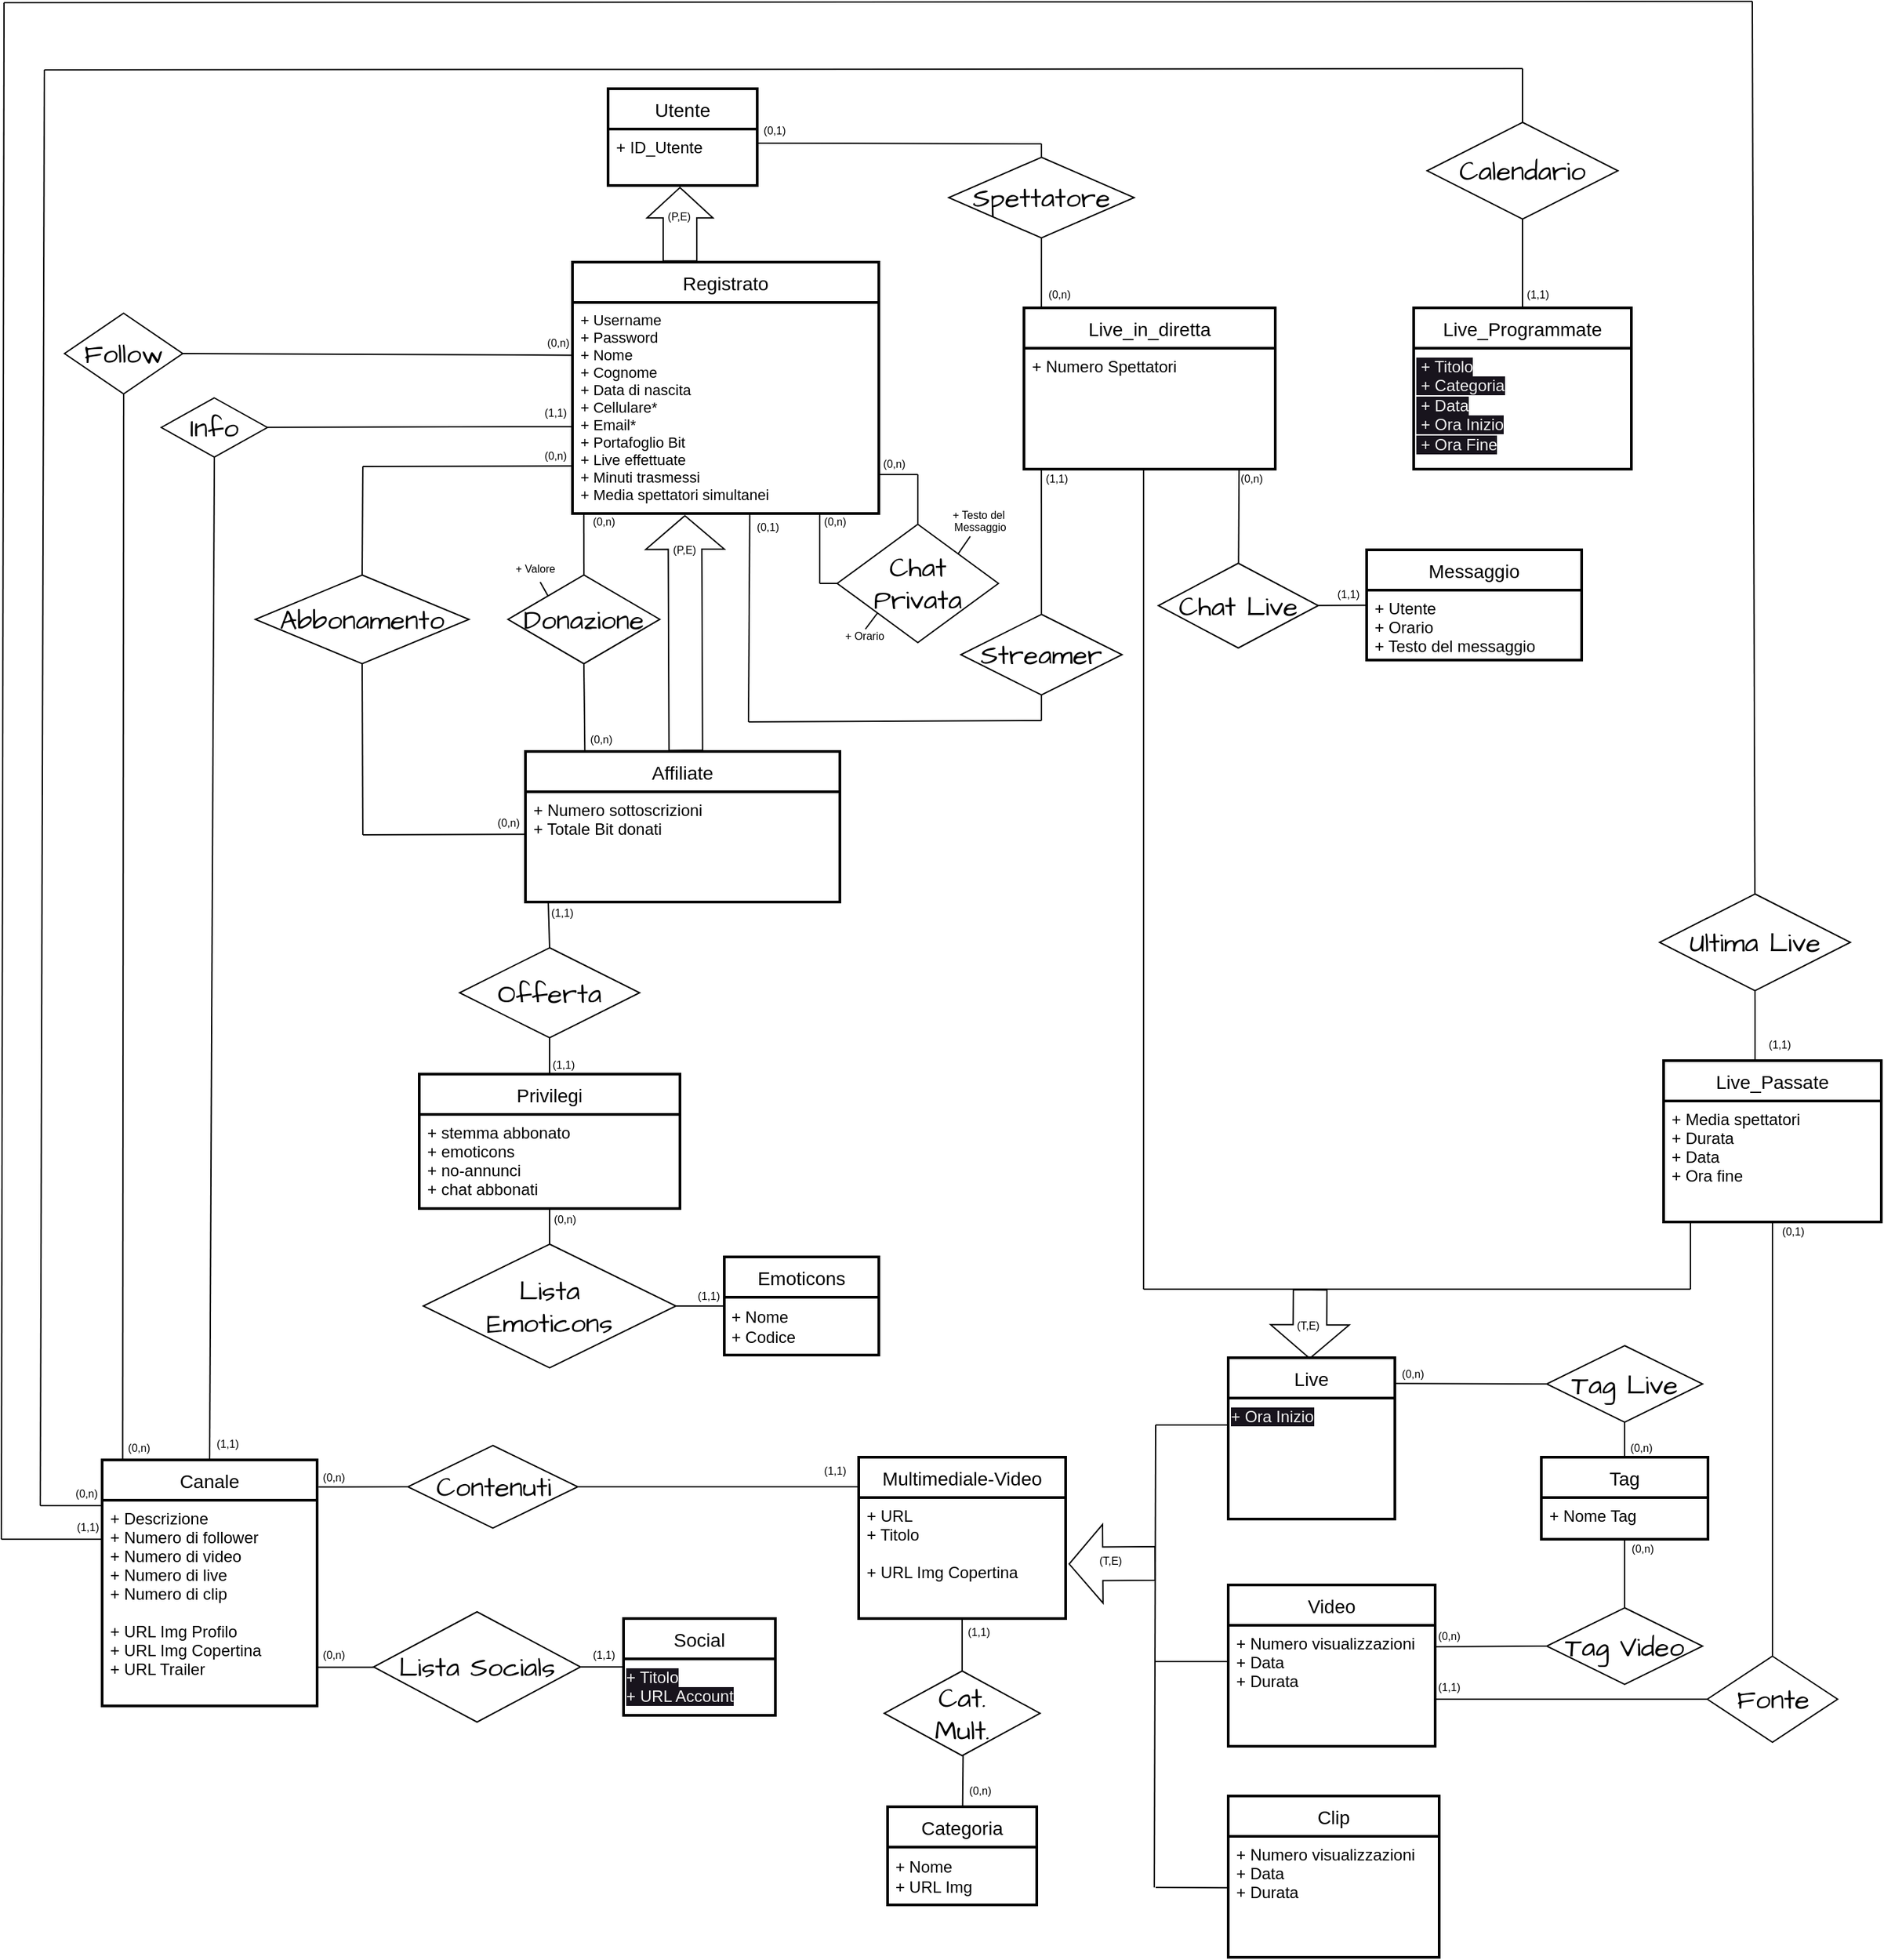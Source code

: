 <mxfile version="21.1.2" type="device">
  <diagram id="R2lEEEUBdFMjLlhIrx00" name="Page-1">
    <mxGraphModel dx="2009" dy="1287" grid="0" gridSize="10" guides="1" tooltips="1" connect="1" arrows="1" fold="1" page="0" pageScale="1" pageWidth="850" pageHeight="1100" math="0" shadow="0" extFonts="Permanent Marker^https://fonts.googleapis.com/css?family=Permanent+Marker">
      <root>
        <mxCell id="0" />
        <mxCell id="1" parent="0" />
        <mxCell id="LodSXwsMbEuITPwqMtSQ-3" value="Utente" style="swimlane;childLayout=stackLayout;horizontal=1;startSize=30;horizontalStack=0;rounded=0;fontSize=14;fontStyle=0;strokeWidth=2;resizeParent=0;resizeLast=1;shadow=0;dashed=0;align=center;labelBackgroundColor=none;" parent="1" vertex="1">
          <mxGeometry x="328.5" y="51" width="111" height="72" as="geometry" />
        </mxCell>
        <mxCell id="LodSXwsMbEuITPwqMtSQ-4" value="+ ID_Utente" style="align=left;strokeColor=none;fillColor=none;spacingLeft=4;fontSize=12;verticalAlign=top;resizable=0;rotatable=0;part=1;rounded=0;labelBackgroundColor=none;fontStyle=0" parent="LodSXwsMbEuITPwqMtSQ-3" vertex="1">
          <mxGeometry y="30" width="111" height="42" as="geometry" />
        </mxCell>
        <mxCell id="LodSXwsMbEuITPwqMtSQ-29" style="edgeStyle=none;curved=1;orthogonalLoop=1;jettySize=auto;html=1;fontSize=12;endArrow=none;endFill=0;startSize=8;endSize=8;" parent="1" edge="1">
          <mxGeometry relative="1" as="geometry">
            <mxPoint x="651" y="521" as="targetPoint" />
            <mxPoint x="433" y="522" as="sourcePoint" />
          </mxGeometry>
        </mxCell>
        <mxCell id="LodSXwsMbEuITPwqMtSQ-19" value="Spettatore" style="shape=rhombus;perimeter=rhombusPerimeter;whiteSpace=wrap;html=1;align=center;hachureGap=4;fontFamily=Architects Daughter;fontSource=https%3A%2F%2Ffonts.googleapis.com%2Fcss%3Ffamily%3DArchitects%2BDaughter;fontSize=20;labelBackgroundColor=none;rounded=0;" parent="1" vertex="1">
          <mxGeometry x="582" y="102" width="138" height="60" as="geometry" />
        </mxCell>
        <mxCell id="LodSXwsMbEuITPwqMtSQ-37" style="edgeStyle=none;curved=1;orthogonalLoop=1;jettySize=auto;html=1;fontSize=12;endArrow=none;endFill=0;startSize=8;endSize=8;" parent="1" edge="1">
          <mxGeometry relative="1" as="geometry">
            <mxPoint x="146" y="332" as="targetPoint" />
            <mxPoint x="302" y="331.604" as="sourcePoint" />
          </mxGeometry>
        </mxCell>
        <mxCell id="LodSXwsMbEuITPwqMtSQ-22" value="Registrato" style="swimlane;childLayout=stackLayout;horizontal=1;startSize=30;horizontalStack=0;rounded=0;fontSize=14;fontStyle=0;strokeWidth=2;resizeParent=0;resizeLast=1;shadow=0;dashed=0;align=center;labelBackgroundColor=none;" parent="1" vertex="1">
          <mxGeometry x="302" y="180" width="228" height="187" as="geometry" />
        </mxCell>
        <mxCell id="LodSXwsMbEuITPwqMtSQ-23" value="+ Username&#xa;+ Password&#xa;+ Nome&#xa;+ Cognome&#xa;+ Data di nascita&#xa;+ Cellulare*&#xa;+ Email*&#xa;+ Portafoglio Bit&#xa;+ Live effettuate&#xa;+ Minuti trasmessi&#xa;+ Media spettatori simultanei&#xa;" style="align=left;strokeColor=none;fillColor=none;spacingLeft=4;fontSize=11;verticalAlign=top;resizable=0;rotatable=0;part=1;rounded=0;labelBackgroundColor=none;" parent="LodSXwsMbEuITPwqMtSQ-22" vertex="1">
          <mxGeometry y="30" width="228" height="157" as="geometry" />
        </mxCell>
        <mxCell id="LodSXwsMbEuITPwqMtSQ-26" value="" style="endArrow=none;html=1;fontSize=12;startSize=8;endSize=8;curved=1;" parent="1" source="LodSXwsMbEuITPwqMtSQ-19" edge="1">
          <mxGeometry width="50" height="50" relative="1" as="geometry">
            <mxPoint x="651.67" y="205" as="sourcePoint" />
            <mxPoint x="651" y="93" as="targetPoint" />
            <Array as="points">
              <mxPoint x="651" y="93" />
              <mxPoint x="651" y="92" />
            </Array>
          </mxGeometry>
        </mxCell>
        <mxCell id="LodSXwsMbEuITPwqMtSQ-28" value="" style="shape=flexArrow;endArrow=classic;html=1;rounded=0;fontSize=12;startSize=8;endSize=7.204;curved=1;endWidth=23.093;width=25;labelBackgroundColor=none;fontColor=default;exitX=0.351;exitY=-0.002;exitDx=0;exitDy=0;exitPerimeter=0;" parent="1" source="LodSXwsMbEuITPwqMtSQ-22" edge="1">
          <mxGeometry width="50" height="50" relative="1" as="geometry">
            <mxPoint x="381.67" y="194" as="sourcePoint" />
            <mxPoint x="382" y="124" as="targetPoint" />
          </mxGeometry>
        </mxCell>
        <mxCell id="LodSXwsMbEuITPwqMtSQ-30" style="edgeStyle=none;curved=1;orthogonalLoop=1;jettySize=auto;html=1;fontSize=12;endArrow=none;endFill=0;startSize=8;endSize=8;exitX=1;exitY=0.25;exitDx=0;exitDy=0;" parent="1" source="LodSXwsMbEuITPwqMtSQ-4" edge="1">
          <mxGeometry relative="1" as="geometry">
            <mxPoint x="651" y="92" as="targetPoint" />
            <mxPoint x="508" y="72" as="sourcePoint" />
          </mxGeometry>
        </mxCell>
        <mxCell id="LodSXwsMbEuITPwqMtSQ-34" value="Abbonamento" style="shape=rhombus;perimeter=rhombusPerimeter;whiteSpace=wrap;html=1;align=center;hachureGap=4;fontFamily=Architects Daughter;fontSource=https%3A%2F%2Ffonts.googleapis.com%2Fcss%3Ffamily%3DArchitects%2BDaughter;fontSize=20;labelBackgroundColor=none;rounded=0;" parent="1" vertex="1">
          <mxGeometry x="66" y="412.74" width="159" height="66" as="geometry" />
        </mxCell>
        <mxCell id="LodSXwsMbEuITPwqMtSQ-35" value="" style="endArrow=none;html=1;fontSize=12;startSize=8;endSize=8;curved=1;exitX=0.5;exitY=0;exitDx=0;exitDy=0;" parent="1" source="LodSXwsMbEuITPwqMtSQ-34" edge="1">
          <mxGeometry width="50" height="50" relative="1" as="geometry">
            <mxPoint x="151" y="442" as="sourcePoint" />
            <mxPoint x="146" y="332" as="targetPoint" />
          </mxGeometry>
        </mxCell>
        <mxCell id="LodSXwsMbEuITPwqMtSQ-36" value="" style="endArrow=none;html=1;fontSize=12;startSize=8;endSize=8;curved=1;entryX=0.5;entryY=1;entryDx=0;entryDy=0;" parent="1" target="LodSXwsMbEuITPwqMtSQ-34" edge="1">
          <mxGeometry width="50" height="50" relative="1" as="geometry">
            <mxPoint x="146" y="606" as="sourcePoint" />
            <mxPoint x="190" y="473" as="targetPoint" />
          </mxGeometry>
        </mxCell>
        <mxCell id="LodSXwsMbEuITPwqMtSQ-38" style="edgeStyle=none;curved=1;orthogonalLoop=1;jettySize=auto;html=1;fontSize=12;endArrow=none;endFill=0;startSize=8;endSize=8;" parent="1" edge="1">
          <mxGeometry relative="1" as="geometry">
            <mxPoint x="146" y="606" as="targetPoint" />
            <mxPoint x="267" y="605.576" as="sourcePoint" />
          </mxGeometry>
        </mxCell>
        <mxCell id="LodSXwsMbEuITPwqMtSQ-45" value="Streamer" style="shape=rhombus;perimeter=rhombusPerimeter;whiteSpace=wrap;html=1;align=center;hachureGap=4;fontFamily=Architects Daughter;fontSource=https%3A%2F%2Ffonts.googleapis.com%2Fcss%3Ffamily%3DArchitects%2BDaughter;fontSize=20;labelBackgroundColor=none;rounded=0;" parent="1" vertex="1">
          <mxGeometry x="591" y="442" width="120" height="60" as="geometry" />
        </mxCell>
        <mxCell id="LodSXwsMbEuITPwqMtSQ-48" value="Live_in_diretta" style="swimlane;childLayout=stackLayout;horizontal=1;startSize=30;horizontalStack=0;rounded=0;fontSize=14;fontStyle=0;strokeWidth=2;resizeParent=0;resizeLast=1;shadow=0;dashed=0;align=center;labelBackgroundColor=none;" parent="1" vertex="1">
          <mxGeometry x="638" y="214" width="187" height="120" as="geometry" />
        </mxCell>
        <mxCell id="LodSXwsMbEuITPwqMtSQ-49" value="+ Numero Spettatori" style="align=left;strokeColor=none;fillColor=none;spacingLeft=4;fontSize=12;verticalAlign=top;resizable=0;rotatable=0;part=1;rounded=0;labelBackgroundColor=none;" parent="LodSXwsMbEuITPwqMtSQ-48" vertex="1">
          <mxGeometry y="30" width="187" height="90" as="geometry" />
        </mxCell>
        <mxCell id="120" style="edgeStyle=none;html=1;startArrow=none;endArrow=none;endFill=0;exitX=0.5;exitY=1;exitDx=0;exitDy=0;" parent="1" source="119" target="117" edge="1">
          <mxGeometry relative="1" as="geometry">
            <mxPoint x="900.762" y="1114.164" as="sourcePoint" />
          </mxGeometry>
        </mxCell>
        <mxCell id="LodSXwsMbEuITPwqMtSQ-50" value="Live" style="swimlane;childLayout=stackLayout;horizontal=1;startSize=30;horizontalStack=0;rounded=0;fontSize=14;fontStyle=0;strokeWidth=2;resizeParent=0;resizeLast=1;shadow=0;dashed=0;align=center;labelBackgroundColor=none;" parent="1" vertex="1">
          <mxGeometry x="790" y="995" width="124" height="120" as="geometry" />
        </mxCell>
        <mxCell id="138" value="&lt;span style=&quot;color: rgb(240, 240, 240); font-family: Helvetica; font-size: 12px; font-style: normal; font-variant-ligatures: normal; font-variant-caps: normal; font-weight: 400; letter-spacing: normal; orphans: 2; text-align: left; text-indent: 0px; text-transform: none; widows: 2; word-spacing: 0px; -webkit-text-stroke-width: 0px; background-color: rgb(24, 20, 29); text-decoration-thickness: initial; text-decoration-style: initial; text-decoration-color: initial; float: none; display: inline !important;&quot;&gt;+ Ora Inizio&lt;/span&gt;" style="text;whiteSpace=wrap;html=1;" parent="LodSXwsMbEuITPwqMtSQ-50" vertex="1">
          <mxGeometry y="30" width="124" height="90" as="geometry" />
        </mxCell>
        <mxCell id="LodSXwsMbEuITPwqMtSQ-52" value="" style="shape=flexArrow;endArrow=classic;html=1;rounded=0;fontSize=12;startSize=8;endSize=8;curved=1;endWidth=32.5;width=25;labelBackgroundColor=none;fontColor=default;" parent="1" edge="1">
          <mxGeometry width="50" height="50" relative="1" as="geometry">
            <mxPoint x="850.95" y="944" as="sourcePoint" />
            <mxPoint x="850.64" y="996" as="targetPoint" />
          </mxGeometry>
        </mxCell>
        <mxCell id="LodSXwsMbEuITPwqMtSQ-53" style="edgeStyle=none;curved=1;orthogonalLoop=1;jettySize=auto;html=1;fontSize=12;endArrow=none;endFill=0;startSize=8;endSize=8;" parent="1" edge="1">
          <mxGeometry relative="1" as="geometry">
            <mxPoint x="1134" y="944" as="targetPoint" />
            <mxPoint x="727" y="944" as="sourcePoint" />
          </mxGeometry>
        </mxCell>
        <mxCell id="LodSXwsMbEuITPwqMtSQ-54" value="Live_Programmate" style="swimlane;childLayout=stackLayout;horizontal=1;startSize=30;horizontalStack=0;rounded=0;fontSize=14;fontStyle=0;strokeWidth=2;resizeParent=0;resizeLast=1;shadow=0;dashed=0;align=center;labelBackgroundColor=none;" parent="1" vertex="1">
          <mxGeometry x="928" y="214" width="162" height="120" as="geometry" />
        </mxCell>
        <mxCell id="137" value="&lt;span style=&quot;color: rgb(240, 240, 240); font-family: Helvetica; font-size: 12px; font-style: normal; font-variant-ligatures: normal; font-variant-caps: normal; font-weight: 400; letter-spacing: normal; orphans: 2; text-align: left; text-indent: 0px; text-transform: none; widows: 2; word-spacing: 0px; -webkit-text-stroke-width: 0px; background-color: rgb(24, 20, 29); text-decoration-thickness: initial; text-decoration-style: initial; text-decoration-color: initial; float: none; display: inline !important;&quot;&gt;&amp;nbsp;+ Titolo&lt;/span&gt;&lt;br style=&quot;border-color: rgb(0, 0, 0); padding: 0px; margin: 0px; color: rgb(240, 240, 240); font-family: Helvetica; font-size: 12px; font-style: normal; font-variant-ligatures: normal; font-variant-caps: normal; font-weight: 400; letter-spacing: normal; orphans: 2; text-align: left; text-indent: 0px; text-transform: none; widows: 2; word-spacing: 0px; -webkit-text-stroke-width: 0px; background-color: rgb(24, 20, 29); text-decoration-thickness: initial; text-decoration-style: initial; text-decoration-color: initial;&quot;&gt;&lt;span style=&quot;color: rgb(240, 240, 240); font-family: Helvetica; font-size: 12px; font-style: normal; font-variant-ligatures: normal; font-variant-caps: normal; font-weight: 400; letter-spacing: normal; orphans: 2; text-align: left; text-indent: 0px; text-transform: none; widows: 2; word-spacing: 0px; -webkit-text-stroke-width: 0px; background-color: rgb(24, 20, 29); text-decoration-thickness: initial; text-decoration-style: initial; text-decoration-color: initial; float: none; display: inline !important;&quot;&gt;&amp;nbsp;+ Categoria&lt;br&gt;&amp;nbsp;+ Data&lt;br&gt;&amp;nbsp;+ Ora Inizio&lt;br&gt;&amp;nbsp;+ Ora Fine&lt;br&gt;&lt;/span&gt;" style="text;whiteSpace=wrap;html=1;" parent="LodSXwsMbEuITPwqMtSQ-54" vertex="1">
          <mxGeometry y="30" width="162" height="90" as="geometry" />
        </mxCell>
        <mxCell id="LodSXwsMbEuITPwqMtSQ-56" value="" style="endArrow=none;html=1;fontSize=12;startSize=8;endSize=8;curved=1;" parent="1" edge="1">
          <mxGeometry width="50" height="50" relative="1" as="geometry">
            <mxPoint x="727" y="944" as="sourcePoint" />
            <mxPoint x="727" y="334" as="targetPoint" />
            <Array as="points" />
          </mxGeometry>
        </mxCell>
        <mxCell id="LodSXwsMbEuITPwqMtSQ-62" value="" style="endArrow=none;html=1;fontSize=12;startSize=8;endSize=8;curved=1;exitX=0.5;exitY=0;exitDx=0;exitDy=0;entryX=0.069;entryY=1.007;entryDx=0;entryDy=0;entryPerimeter=0;" parent="1" source="LodSXwsMbEuITPwqMtSQ-45" target="LodSXwsMbEuITPwqMtSQ-49" edge="1">
          <mxGeometry width="50" height="50" relative="1" as="geometry">
            <mxPoint x="661" y="555.74" as="sourcePoint" />
            <mxPoint x="650" y="335" as="targetPoint" />
          </mxGeometry>
        </mxCell>
        <mxCell id="LodSXwsMbEuITPwqMtSQ-63" value="Follow" style="shape=rhombus;perimeter=rhombusPerimeter;whiteSpace=wrap;html=1;align=center;hachureGap=4;fontFamily=Architects Daughter;fontSource=https%3A%2F%2Ffonts.googleapis.com%2Fcss%3Ffamily%3DArchitects%2BDaughter;fontSize=20;labelBackgroundColor=none;rounded=0;" parent="1" vertex="1">
          <mxGeometry x="-76" y="218" width="88" height="60" as="geometry" />
        </mxCell>
        <mxCell id="LodSXwsMbEuITPwqMtSQ-65" value="" style="endArrow=none;html=1;fontSize=12;startSize=8;endSize=8;curved=1;entryX=0.5;entryY=1;entryDx=0;entryDy=0;exitX=0.155;exitY=0.997;exitDx=0;exitDy=0;exitPerimeter=0;" parent="1" source="17" target="LodSXwsMbEuITPwqMtSQ-63" edge="1">
          <mxGeometry width="50" height="50" relative="1" as="geometry">
            <mxPoint x="-33" y="670" as="sourcePoint" />
            <mxPoint x="-166" y="320" as="targetPoint" />
          </mxGeometry>
        </mxCell>
        <mxCell id="LodSXwsMbEuITPwqMtSQ-66" value="" style="endArrow=none;html=1;fontSize=12;startSize=8;endSize=8;curved=1;entryX=1;entryY=0.5;entryDx=0;entryDy=0;exitX=0;exitY=0.25;exitDx=0;exitDy=0;" parent="1" source="LodSXwsMbEuITPwqMtSQ-23" target="LodSXwsMbEuITPwqMtSQ-63" edge="1">
          <mxGeometry width="50" height="50" relative="1" as="geometry">
            <mxPoint x="301" y="241" as="sourcePoint" />
            <mxPoint x="-165" y="241" as="targetPoint" />
          </mxGeometry>
        </mxCell>
        <mxCell id="LodSXwsMbEuITPwqMtSQ-69" value="Multimediale-Video" style="swimlane;childLayout=stackLayout;horizontal=1;startSize=30;horizontalStack=0;rounded=0;fontSize=14;fontStyle=0;strokeWidth=2;resizeParent=0;resizeLast=1;shadow=0;dashed=0;align=center;labelBackgroundColor=none;" parent="1" vertex="1">
          <mxGeometry x="515" y="1069" width="154" height="120" as="geometry" />
        </mxCell>
        <mxCell id="LodSXwsMbEuITPwqMtSQ-70" value="+ URL&#xa;+ Titolo&#xa;&#xa;+ URL Img Copertina" style="align=left;strokeColor=none;fillColor=none;spacingLeft=4;fontSize=12;verticalAlign=top;resizable=0;rotatable=0;part=1;rounded=0;labelBackgroundColor=none;" parent="LodSXwsMbEuITPwqMtSQ-69" vertex="1">
          <mxGeometry y="30" width="154" height="90" as="geometry" />
        </mxCell>
        <mxCell id="LodSXwsMbEuITPwqMtSQ-71" value="Video" style="swimlane;childLayout=stackLayout;horizontal=1;startSize=30;horizontalStack=0;rounded=0;fontSize=14;fontStyle=0;strokeWidth=2;resizeParent=0;resizeLast=1;shadow=0;dashed=0;align=center;labelBackgroundColor=none;" parent="1" vertex="1">
          <mxGeometry x="790" y="1164" width="154" height="120" as="geometry" />
        </mxCell>
        <mxCell id="LodSXwsMbEuITPwqMtSQ-72" value="+ Numero visualizzazioni&#xa;+ Data&#xa;+ Durata " style="align=left;strokeColor=none;fillColor=none;spacingLeft=4;fontSize=12;verticalAlign=top;resizable=0;rotatable=0;part=1;rounded=0;labelBackgroundColor=none;" parent="LodSXwsMbEuITPwqMtSQ-71" vertex="1">
          <mxGeometry y="30" width="154" height="90" as="geometry" />
        </mxCell>
        <mxCell id="LodSXwsMbEuITPwqMtSQ-73" value="Clip" style="swimlane;childLayout=stackLayout;horizontal=1;startSize=30;horizontalStack=0;rounded=0;fontSize=14;fontStyle=0;strokeWidth=2;resizeParent=0;resizeLast=1;shadow=0;dashed=0;align=center;labelBackgroundColor=none;" parent="1" vertex="1">
          <mxGeometry x="790" y="1321" width="157" height="120" as="geometry" />
        </mxCell>
        <mxCell id="LodSXwsMbEuITPwqMtSQ-74" value="+ Numero visualizzazioni&#xa;+ Data&#xa;+ Durata" style="align=left;strokeColor=none;fillColor=none;spacingLeft=4;fontSize=12;verticalAlign=top;resizable=0;rotatable=0;part=1;rounded=0;labelBackgroundColor=none;" parent="LodSXwsMbEuITPwqMtSQ-73" vertex="1">
          <mxGeometry y="30" width="157" height="90" as="geometry" />
        </mxCell>
        <mxCell id="LodSXwsMbEuITPwqMtSQ-78" value="" style="endArrow=none;html=1;fontSize=12;startSize=8;endSize=8;curved=1;" parent="1" edge="1">
          <mxGeometry width="50" height="50" relative="1" as="geometry">
            <mxPoint x="735" y="1389" as="sourcePoint" />
            <mxPoint x="736" y="1045" as="targetPoint" />
            <Array as="points" />
          </mxGeometry>
        </mxCell>
        <mxCell id="LodSXwsMbEuITPwqMtSQ-82" style="edgeStyle=none;curved=1;orthogonalLoop=1;jettySize=auto;html=1;entryX=0;entryY=0.5;entryDx=0;entryDy=0;fontSize=12;endArrow=none;endFill=0;startSize=8;endSize=8;" parent="1" source="LodSXwsMbEuITPwqMtSQ-81" edge="1">
          <mxGeometry relative="1" as="geometry">
            <mxPoint x="515" y="1091" as="targetPoint" />
          </mxGeometry>
        </mxCell>
        <mxCell id="LodSXwsMbEuITPwqMtSQ-81" value="Contenuti" style="shape=rhombus;perimeter=rhombusPerimeter;whiteSpace=wrap;html=1;align=center;hachureGap=4;fontFamily=Architects Daughter;fontSource=https%3A%2F%2Ffonts.googleapis.com%2Fcss%3Ffamily%3DArchitects%2BDaughter;fontSize=20;labelBackgroundColor=none;rounded=0;" parent="1" vertex="1">
          <mxGeometry x="179.5" y="1060.25" width="126.5" height="61.5" as="geometry" />
        </mxCell>
        <mxCell id="LodSXwsMbEuITPwqMtSQ-83" style="edgeStyle=none;curved=1;orthogonalLoop=1;jettySize=auto;html=1;fontSize=12;endArrow=none;endFill=0;startSize=8;endSize=8;exitX=0.5;exitY=0;exitDx=0;exitDy=0;entryX=0.5;entryY=1;entryDx=0;entryDy=0;" parent="1" source="LodSXwsMbEuITPwqMtSQ-90" target="LodSXwsMbEuITPwqMtSQ-89" edge="1">
          <mxGeometry relative="1" as="geometry">
            <mxPoint x="35" y="305" as="targetPoint" />
            <mxPoint x="32" y="660" as="sourcePoint" />
          </mxGeometry>
        </mxCell>
        <mxCell id="LodSXwsMbEuITPwqMtSQ-86" style="edgeStyle=none;curved=1;orthogonalLoop=1;jettySize=auto;html=1;fontSize=12;endArrow=none;endFill=0;startSize=8;endSize=8;entryX=1;entryY=0.5;entryDx=0;entryDy=0;" parent="1" source="LodSXwsMbEuITPwqMtSQ-85" edge="1">
          <mxGeometry relative="1" as="geometry">
            <mxPoint x="944" y="1249" as="targetPoint" />
          </mxGeometry>
        </mxCell>
        <mxCell id="LodSXwsMbEuITPwqMtSQ-85" value="Fonte" style="shape=rhombus;perimeter=rhombusPerimeter;whiteSpace=wrap;html=1;align=center;hachureGap=4;fontFamily=Architects Daughter;fontSource=https%3A%2F%2Ffonts.googleapis.com%2Fcss%3Ffamily%3DArchitects%2BDaughter;fontSize=20;labelBackgroundColor=none;rounded=0;" parent="1" vertex="1">
          <mxGeometry x="1146.5" y="1217" width="97" height="64" as="geometry" />
        </mxCell>
        <mxCell id="LodSXwsMbEuITPwqMtSQ-87" value="" style="endArrow=none;html=1;fontSize=12;startSize=8;endSize=8;curved=1;entryX=0.5;entryY=1;entryDx=0;entryDy=0;" parent="1" source="LodSXwsMbEuITPwqMtSQ-85" target="LodSXwsMbEuITPwqMtSQ-101" edge="1">
          <mxGeometry width="50" height="50" relative="1" as="geometry">
            <mxPoint x="1137" y="579" as="sourcePoint" />
            <mxPoint x="1189.0" y="334" as="targetPoint" />
            <Array as="points" />
          </mxGeometry>
        </mxCell>
        <mxCell id="LodSXwsMbEuITPwqMtSQ-93" style="edgeStyle=none;curved=1;orthogonalLoop=1;jettySize=auto;html=1;entryX=0;entryY=0.5;entryDx=0;entryDy=0;fontSize=12;endArrow=none;endFill=0;startSize=8;endSize=8;exitX=1.007;exitY=0.184;exitDx=0;exitDy=0;exitPerimeter=0;" parent="1" target="LodSXwsMbEuITPwqMtSQ-81" edge="1">
          <mxGeometry relative="1" as="geometry">
            <mxPoint x="113.12" y="1091.152" as="sourcePoint" />
          </mxGeometry>
        </mxCell>
        <mxCell id="LodSXwsMbEuITPwqMtSQ-90" value="Canale" style="swimlane;childLayout=stackLayout;horizontal=1;startSize=30;horizontalStack=0;rounded=0;fontSize=14;fontStyle=0;strokeWidth=2;resizeParent=0;resizeLast=1;shadow=0;dashed=0;align=center;labelBackgroundColor=none;" parent="1" vertex="1">
          <mxGeometry x="-48" y="1071" width="160" height="183" as="geometry" />
        </mxCell>
        <mxCell id="LodSXwsMbEuITPwqMtSQ-91" value="+ Descrizione&#xa;+ Numero di follower&#xa;+ Numero di video&#xa;+ Numero di live&#xa;+ Numero di clip&#xa;&#xa;+ URL Img Profilo&#xa;+ URL Img Copertina&#xa;+ URL Trailer" style="align=left;strokeColor=none;fillColor=none;spacingLeft=4;fontSize=12;verticalAlign=top;resizable=0;rotatable=0;part=1;rounded=0;labelBackgroundColor=none;" parent="LodSXwsMbEuITPwqMtSQ-90" vertex="1">
          <mxGeometry y="30" width="160" height="153" as="geometry" />
        </mxCell>
        <mxCell id="LodSXwsMbEuITPwqMtSQ-98" style="edgeStyle=none;curved=1;orthogonalLoop=1;jettySize=auto;html=1;fontSize=12;endArrow=none;endFill=0;startSize=8;endSize=8;" parent="1" edge="1">
          <mxGeometry relative="1" as="geometry">
            <mxPoint x="-123" y="1130" as="targetPoint" />
            <mxPoint x="-48" y="1130" as="sourcePoint" />
          </mxGeometry>
        </mxCell>
        <mxCell id="LodSXwsMbEuITPwqMtSQ-100" value="Live_Passate" style="swimlane;childLayout=stackLayout;horizontal=1;startSize=30;horizontalStack=0;rounded=0;fontSize=14;fontStyle=0;strokeWidth=2;resizeParent=0;resizeLast=1;shadow=0;dashed=0;align=center;labelBackgroundColor=none;" parent="1" vertex="1">
          <mxGeometry x="1114" y="774" width="162" height="120" as="geometry" />
        </mxCell>
        <mxCell id="LodSXwsMbEuITPwqMtSQ-101" value="+ Media spettatori&#xa;+ Durata&#xa;+ Data&#xa;+ Ora fine" style="align=left;strokeColor=none;fillColor=none;spacingLeft=4;fontSize=12;verticalAlign=top;resizable=0;rotatable=0;part=1;rounded=0;labelBackgroundColor=none;" parent="LodSXwsMbEuITPwqMtSQ-100" vertex="1">
          <mxGeometry y="30" width="162" height="90" as="geometry" />
        </mxCell>
        <mxCell id="LodSXwsMbEuITPwqMtSQ-102" value="" style="endArrow=none;html=1;fontSize=12;startSize=8;endSize=8;curved=1;" parent="1" edge="1">
          <mxGeometry width="50" height="50" relative="1" as="geometry">
            <mxPoint x="1134" y="944" as="sourcePoint" />
            <mxPoint x="1134" y="895" as="targetPoint" />
            <Array as="points" />
          </mxGeometry>
        </mxCell>
        <mxCell id="LodSXwsMbEuITPwqMtSQ-106" style="edgeStyle=none;curved=1;orthogonalLoop=1;jettySize=auto;html=1;fontSize=12;endArrow=none;endFill=0;startSize=8;endSize=8;" parent="1" source="LodSXwsMbEuITPwqMtSQ-103" edge="1">
          <mxGeometry relative="1" as="geometry">
            <mxPoint x="1009" y="36" as="targetPoint" />
          </mxGeometry>
        </mxCell>
        <mxCell id="LodSXwsMbEuITPwqMtSQ-107" style="edgeStyle=none;curved=1;orthogonalLoop=1;jettySize=auto;html=1;fontSize=12;endArrow=none;endFill=0;startSize=8;endSize=8;" parent="1" source="LodSXwsMbEuITPwqMtSQ-103" target="LodSXwsMbEuITPwqMtSQ-54" edge="1">
          <mxGeometry relative="1" as="geometry" />
        </mxCell>
        <mxCell id="LodSXwsMbEuITPwqMtSQ-103" value="Calendario" style="shape=rhombus;perimeter=rhombusPerimeter;whiteSpace=wrap;html=1;align=center;hachureGap=4;fontFamily=Architects Daughter;fontSource=https%3A%2F%2Ffonts.googleapis.com%2Fcss%3Ffamily%3DArchitects%2BDaughter;fontSize=20;labelBackgroundColor=none;rounded=0;" parent="1" vertex="1">
          <mxGeometry x="938" y="76" width="142" height="72" as="geometry" />
        </mxCell>
        <mxCell id="LodSXwsMbEuITPwqMtSQ-104" style="edgeStyle=none;curved=1;orthogonalLoop=1;jettySize=auto;html=1;fontSize=12;endArrow=none;endFill=0;startSize=8;endSize=8;" parent="1" edge="1">
          <mxGeometry relative="1" as="geometry">
            <mxPoint x="-94" y="1105" as="sourcePoint" />
            <mxPoint x="-91" y="37" as="targetPoint" />
          </mxGeometry>
        </mxCell>
        <mxCell id="LodSXwsMbEuITPwqMtSQ-105" style="edgeStyle=none;curved=1;orthogonalLoop=1;jettySize=auto;html=1;fontSize=12;endArrow=none;endFill=0;startSize=8;endSize=8;" parent="1" edge="1">
          <mxGeometry relative="1" as="geometry">
            <mxPoint x="1009" y="36" as="sourcePoint" />
            <mxPoint x="-91" y="37" as="targetPoint" />
          </mxGeometry>
        </mxCell>
        <mxCell id="LodSXwsMbEuITPwqMtSQ-108" style="edgeStyle=none;curved=1;orthogonalLoop=1;jettySize=auto;html=1;fontSize=12;endArrow=none;endFill=0;startSize=8;endSize=8;" parent="1" edge="1">
          <mxGeometry relative="1" as="geometry">
            <mxPoint x="790" y="1045" as="targetPoint" />
            <mxPoint x="736" y="1045" as="sourcePoint" />
          </mxGeometry>
        </mxCell>
        <mxCell id="LodSXwsMbEuITPwqMtSQ-109" value="" style="shape=flexArrow;endArrow=classic;html=1;rounded=0;fontSize=12;startSize=8;endSize=8;curved=1;endWidth=32.5;width=25;labelBackgroundColor=none;fontColor=default;entryX=1.014;entryY=0.549;entryDx=0;entryDy=0;entryPerimeter=0;" parent="1" target="LodSXwsMbEuITPwqMtSQ-70" edge="1">
          <mxGeometry width="50" height="50" relative="1" as="geometry">
            <mxPoint x="736" y="1148" as="sourcePoint" />
            <mxPoint x="680" y="1149" as="targetPoint" />
          </mxGeometry>
        </mxCell>
        <mxCell id="LodSXwsMbEuITPwqMtSQ-111" style="edgeStyle=none;curved=1;orthogonalLoop=1;jettySize=auto;html=1;fontSize=12;endArrow=none;endFill=0;startSize=8;endSize=8;" parent="1" edge="1">
          <mxGeometry relative="1" as="geometry">
            <mxPoint x="790" y="1221" as="targetPoint" />
            <mxPoint x="736" y="1221" as="sourcePoint" />
          </mxGeometry>
        </mxCell>
        <mxCell id="LodSXwsMbEuITPwqMtSQ-112" style="edgeStyle=none;curved=1;orthogonalLoop=1;jettySize=auto;html=1;fontSize=12;endArrow=none;endFill=0;startSize=8;endSize=8;entryX=0.001;entryY=0.425;entryDx=0;entryDy=0;entryPerimeter=0;" parent="1" target="LodSXwsMbEuITPwqMtSQ-74" edge="1">
          <mxGeometry relative="1" as="geometry">
            <mxPoint x="790" y="1390" as="targetPoint" />
            <mxPoint x="736" y="1389" as="sourcePoint" />
          </mxGeometry>
        </mxCell>
        <mxCell id="LodSXwsMbEuITPwqMtSQ-114" value="Privilegi" style="swimlane;childLayout=stackLayout;horizontal=1;startSize=30;horizontalStack=0;rounded=0;fontSize=14;fontStyle=0;strokeWidth=2;resizeParent=0;resizeLast=1;shadow=0;dashed=0;align=center;labelBackgroundColor=none;" parent="1" vertex="1">
          <mxGeometry x="188" y="784" width="194" height="100" as="geometry" />
        </mxCell>
        <mxCell id="LodSXwsMbEuITPwqMtSQ-118" style="edgeStyle=none;curved=1;orthogonalLoop=1;jettySize=auto;html=1;fontSize=12;endArrow=none;endFill=0;startSize=8;endSize=8;" parent="LodSXwsMbEuITPwqMtSQ-114" edge="1">
          <mxGeometry relative="1" as="geometry">
            <mxPoint x="97" y="548" as="sourcePoint" />
            <mxPoint x="97" y="548" as="targetPoint" />
          </mxGeometry>
        </mxCell>
        <mxCell id="LodSXwsMbEuITPwqMtSQ-115" value="+ stemma abbonato&#xa;+ emoticons&#xa;+ no-annunci&#xa;+ chat abbonati" style="align=left;strokeColor=none;fillColor=none;spacingLeft=4;fontSize=12;verticalAlign=top;resizable=0;rotatable=0;part=1;rounded=0;labelBackgroundColor=none;" parent="LodSXwsMbEuITPwqMtSQ-114" vertex="1">
          <mxGeometry y="30" width="194" height="70" as="geometry" />
        </mxCell>
        <mxCell id="LodSXwsMbEuITPwqMtSQ-116" style="edgeStyle=none;curved=1;orthogonalLoop=1;jettySize=auto;html=1;fontSize=12;endArrow=none;endFill=0;startSize=8;endSize=8;entryX=0.5;entryY=0;entryDx=0;entryDy=0;" parent="1" target="LodSXwsMbEuITPwqMtSQ-117" edge="1">
          <mxGeometry relative="1" as="geometry">
            <mxPoint x="352.0" y="788.909" as="targetPoint" />
            <mxPoint x="284" y="656" as="sourcePoint" />
          </mxGeometry>
        </mxCell>
        <mxCell id="LodSXwsMbEuITPwqMtSQ-117" value="Offerta" style="shape=rhombus;perimeter=rhombusPerimeter;whiteSpace=wrap;html=1;align=center;hachureGap=4;fontFamily=Architects Daughter;fontSource=https%3A%2F%2Ffonts.googleapis.com%2Fcss%3Ffamily%3DArchitects%2BDaughter;fontSize=20;labelBackgroundColor=none;rounded=0;" parent="1" vertex="1">
          <mxGeometry x="218" y="690" width="134" height="67" as="geometry" />
        </mxCell>
        <mxCell id="LodSXwsMbEuITPwqMtSQ-130" style="edgeStyle=none;curved=1;orthogonalLoop=1;jettySize=auto;html=1;fontSize=12;endArrow=none;endFill=0;startSize=8;endSize=8;" parent="1" source="LodSXwsMbEuITPwqMtSQ-120" target="31" edge="1">
          <mxGeometry relative="1" as="geometry">
            <mxPoint x="797.5" y="76.0" as="targetPoint" />
          </mxGeometry>
        </mxCell>
        <mxCell id="LodSXwsMbEuITPwqMtSQ-145" style="edgeStyle=none;curved=1;orthogonalLoop=1;jettySize=auto;html=1;fontSize=12;endArrow=none;endFill=0;startSize=8;endSize=8;entryX=0.856;entryY=1.002;entryDx=0;entryDy=0;entryPerimeter=0;" parent="1" source="LodSXwsMbEuITPwqMtSQ-120" target="LodSXwsMbEuITPwqMtSQ-49" edge="1">
          <mxGeometry relative="1" as="geometry">
            <mxPoint x="798" y="332" as="targetPoint" />
          </mxGeometry>
        </mxCell>
        <mxCell id="LodSXwsMbEuITPwqMtSQ-120" value="Chat Live" style="shape=rhombus;perimeter=rhombusPerimeter;whiteSpace=wrap;html=1;align=center;hachureGap=4;fontFamily=Architects Daughter;fontSource=https%3A%2F%2Ffonts.googleapis.com%2Fcss%3Ffamily%3DArchitects%2BDaughter;fontSize=20;labelBackgroundColor=none;rounded=0;" parent="1" vertex="1">
          <mxGeometry x="738" y="404" width="119" height="63" as="geometry" />
        </mxCell>
        <mxCell id="LodSXwsMbEuITPwqMtSQ-123" value="Chat&lt;br&gt;Privata" style="shape=rhombus;perimeter=rhombusPerimeter;whiteSpace=wrap;html=1;align=center;hachureGap=4;fontFamily=Architects Daughter;fontSource=https%3A%2F%2Ffonts.googleapis.com%2Fcss%3Ffamily%3DArchitects%2BDaughter;fontSize=20;labelBackgroundColor=none;rounded=0;" parent="1" vertex="1">
          <mxGeometry x="499" y="375" width="120" height="88" as="geometry" />
        </mxCell>
        <mxCell id="LodSXwsMbEuITPwqMtSQ-127" value="" style="endArrow=none;html=1;fontSize=12;startSize=8;endSize=8;curved=1;entryX=0;entryY=0.5;entryDx=0;entryDy=0;" parent="1" target="LodSXwsMbEuITPwqMtSQ-123" edge="1">
          <mxGeometry width="50" height="50" relative="1" as="geometry">
            <mxPoint x="486" y="419" as="sourcePoint" />
            <mxPoint x="550" y="404.77" as="targetPoint" />
          </mxGeometry>
        </mxCell>
        <mxCell id="LodSXwsMbEuITPwqMtSQ-136" value="" style="endArrow=none;html=1;fontSize=12;startSize=8;endSize=8;curved=1;exitX=0.5;exitY=1;exitDx=0;exitDy=0;" parent="1" source="LodSXwsMbEuITPwqMtSQ-19" edge="1">
          <mxGeometry width="50" height="50" relative="1" as="geometry">
            <mxPoint x="651.24" y="131.48" as="sourcePoint" />
            <mxPoint x="650.95" y="214" as="targetPoint" />
            <Array as="points">
              <mxPoint x="650.95" y="214" />
            </Array>
          </mxGeometry>
        </mxCell>
        <mxCell id="3" value="Social" style="swimlane;childLayout=stackLayout;horizontal=1;startSize=30;horizontalStack=0;rounded=0;fontSize=14;fontStyle=0;strokeWidth=2;resizeParent=0;resizeLast=1;shadow=0;dashed=0;align=center;labelBackgroundColor=none;" parent="1" vertex="1">
          <mxGeometry x="340" y="1189" width="113" height="72" as="geometry" />
        </mxCell>
        <mxCell id="153" value="&lt;span style=&quot;color: rgb(240, 240, 240); font-family: Helvetica; font-size: 12px; font-style: normal; font-variant-ligatures: normal; font-variant-caps: normal; font-weight: 400; letter-spacing: normal; orphans: 2; text-align: left; text-indent: 0px; text-transform: none; widows: 2; word-spacing: 0px; -webkit-text-stroke-width: 0px; background-color: rgb(24, 20, 29); text-decoration-thickness: initial; text-decoration-style: initial; text-decoration-color: initial; float: none; display: inline !important;&quot;&gt;+ Titolo&lt;br&gt;+ URL Account&lt;/span&gt;" style="text;whiteSpace=wrap;html=1;" parent="3" vertex="1">
          <mxGeometry y="30" width="113" height="42" as="geometry" />
        </mxCell>
        <mxCell id="7" style="edgeStyle=none;html=1;endArrow=none;endFill=0;" parent="1" source="6" edge="1">
          <mxGeometry relative="1" as="geometry">
            <mxPoint x="112" y="1225.299" as="targetPoint" />
          </mxGeometry>
        </mxCell>
        <mxCell id="8" style="edgeStyle=none;html=1;endArrow=none;endFill=0;" parent="1" source="6" target="3" edge="1">
          <mxGeometry relative="1" as="geometry" />
        </mxCell>
        <mxCell id="6" value="Lista Socials" style="shape=rhombus;perimeter=rhombusPerimeter;whiteSpace=wrap;html=1;align=center;hachureGap=4;fontFamily=Architects Daughter;fontSource=https%3A%2F%2Ffonts.googleapis.com%2Fcss%3Ffamily%3DArchitects%2BDaughter;fontSize=20;labelBackgroundColor=none;rounded=0;" parent="1" vertex="1">
          <mxGeometry x="154" y="1184" width="154" height="82" as="geometry" />
        </mxCell>
        <mxCell id="11" value="Affiliate" style="swimlane;childLayout=stackLayout;horizontal=1;startSize=30;horizontalStack=0;rounded=0;fontSize=14;fontStyle=0;strokeWidth=2;resizeParent=0;resizeLast=1;shadow=0;dashed=0;align=center;labelBackgroundColor=none;" parent="1" vertex="1">
          <mxGeometry x="267" y="544" width="234" height="112" as="geometry" />
        </mxCell>
        <mxCell id="12" value="+ Numero sottoscrizioni&#xa;+ Totale Bit donati" style="align=left;strokeColor=none;fillColor=none;spacingLeft=4;fontSize=12;verticalAlign=top;resizable=0;rotatable=0;part=1;rounded=0;labelBackgroundColor=none;" parent="11" vertex="1">
          <mxGeometry y="30" width="234" height="82" as="geometry" />
        </mxCell>
        <mxCell id="13" value="" style="shape=flexArrow;endArrow=classic;html=1;rounded=0;fontSize=12;startSize=8;endSize=8;curved=1;endWidth=32.5;width=25;labelBackgroundColor=none;fontColor=default;entryX=0.367;entryY=1.007;entryDx=0;entryDy=0;entryPerimeter=0;exitX=0.51;exitY=-0.003;exitDx=0;exitDy=0;exitPerimeter=0;" parent="1" source="11" target="LodSXwsMbEuITPwqMtSQ-23" edge="1">
          <mxGeometry width="50" height="50" relative="1" as="geometry">
            <mxPoint x="383.57" y="544" as="sourcePoint" />
            <mxPoint x="383.57" y="489" as="targetPoint" />
          </mxGeometry>
        </mxCell>
        <mxCell id="16" value="&lt;font style=&quot;font-size: 8px;&quot;&gt;(0,n)&lt;/font&gt;" style="text;html=1;align=center;verticalAlign=middle;resizable=0;points=[];autosize=1;strokeColor=none;fillColor=none;" parent="1" vertex="1">
          <mxGeometry x="274" y="226" width="34" height="26" as="geometry" />
        </mxCell>
        <mxCell id="17" value="&lt;font style=&quot;font-size: 8px;&quot;&gt;(0,n)&lt;/font&gt;" style="text;html=1;align=center;verticalAlign=middle;resizable=0;points=[];autosize=1;strokeColor=none;fillColor=none;" parent="1" vertex="1">
          <mxGeometry x="-38" y="1048" width="34" height="26" as="geometry" />
        </mxCell>
        <mxCell id="18" value="&lt;font style=&quot;font-size: 8px;&quot;&gt;(1,1)&lt;/font&gt;" style="text;html=1;align=center;verticalAlign=middle;resizable=0;points=[];autosize=1;strokeColor=none;fillColor=none;" parent="1" vertex="1">
          <mxGeometry x="272" y="278" width="34" height="26" as="geometry" />
        </mxCell>
        <mxCell id="19" value="&lt;font style=&quot;font-size: 8px;&quot;&gt;(1,1)&lt;/font&gt;" style="text;html=1;align=center;verticalAlign=middle;resizable=0;points=[];autosize=1;strokeColor=none;fillColor=none;" parent="1" vertex="1">
          <mxGeometry x="28" y="1045" width="34" height="26" as="geometry" />
        </mxCell>
        <mxCell id="20" value="&lt;font style=&quot;font-size: 8px;&quot;&gt;(0,n)&lt;/font&gt;" style="text;html=1;align=center;verticalAlign=middle;resizable=0;points=[];autosize=1;strokeColor=none;fillColor=none;" parent="1" vertex="1">
          <mxGeometry x="272" y="310" width="34" height="26" as="geometry" />
        </mxCell>
        <mxCell id="22" value="&lt;font style=&quot;font-size: 8px;&quot;&gt;(0,n)&lt;/font&gt;" style="text;html=1;align=center;verticalAlign=middle;resizable=0;points=[];autosize=1;strokeColor=none;fillColor=none;" parent="1" vertex="1">
          <mxGeometry x="237" y="583" width="34" height="26" as="geometry" />
        </mxCell>
        <mxCell id="24" value="&lt;font style=&quot;font-size: 8px;&quot;&gt;(0,n)&lt;/font&gt;" style="text;html=1;align=center;verticalAlign=middle;resizable=0;points=[];autosize=1;strokeColor=none;fillColor=none;" parent="1" vertex="1">
          <mxGeometry x="480" y="359" width="34" height="26" as="geometry" />
        </mxCell>
        <mxCell id="25" value="&lt;font style=&quot;font-size: 8px;&quot;&gt;(0,n)&lt;/font&gt;" style="text;html=1;align=center;verticalAlign=middle;resizable=0;points=[];autosize=1;strokeColor=none;fillColor=none;" parent="1" vertex="1">
          <mxGeometry x="524" y="316" width="34" height="26" as="geometry" />
        </mxCell>
        <mxCell id="31" value="Messaggio" style="swimlane;childLayout=stackLayout;horizontal=1;startSize=30;horizontalStack=0;rounded=0;fontSize=14;fontStyle=0;strokeWidth=2;resizeParent=0;resizeLast=1;shadow=0;dashed=0;align=center;labelBackgroundColor=none;" parent="1" vertex="1">
          <mxGeometry x="893" y="394" width="160" height="82" as="geometry" />
        </mxCell>
        <mxCell id="32" value="+ Utente&#xa;+ Orario&#xa;+ Testo del messaggio" style="align=left;strokeColor=none;fillColor=none;spacingLeft=4;fontSize=12;verticalAlign=top;resizable=0;rotatable=0;part=1;rounded=0;labelBackgroundColor=none;fontStyle=0" parent="31" vertex="1">
          <mxGeometry y="30" width="160" height="52" as="geometry" />
        </mxCell>
        <mxCell id="34" value="&lt;font style=&quot;font-size: 8px;&quot;&gt;(0,n)&lt;/font&gt;" style="text;html=1;align=center;verticalAlign=middle;resizable=0;points=[];autosize=1;strokeColor=none;fillColor=none;" parent="1" vertex="1">
          <mxGeometry x="790" y="327" width="34" height="26" as="geometry" />
        </mxCell>
        <mxCell id="35" value="&lt;font style=&quot;font-size: 8px;&quot;&gt;(1,1)&lt;/font&gt;" style="text;html=1;align=center;verticalAlign=middle;resizable=0;points=[];autosize=1;strokeColor=none;fillColor=none;" parent="1" vertex="1">
          <mxGeometry x="862" y="412.74" width="34" height="26" as="geometry" />
        </mxCell>
        <mxCell id="36" value="&lt;font style=&quot;font-size: 8px;&quot;&gt;(0,n)&lt;/font&gt;" style="text;html=1;align=center;verticalAlign=middle;resizable=0;points=[];autosize=1;strokeColor=none;fillColor=none;" parent="1" vertex="1">
          <mxGeometry x="647" y="190" width="34" height="26" as="geometry" />
        </mxCell>
        <mxCell id="37" value="&lt;font style=&quot;font-size: 8px;&quot;&gt;(0,1)&lt;/font&gt;" style="text;html=1;align=center;verticalAlign=middle;resizable=0;points=[];autosize=1;strokeColor=none;fillColor=none;" parent="1" vertex="1">
          <mxGeometry x="435" y="68" width="34" height="26" as="geometry" />
        </mxCell>
        <mxCell id="38" value="&lt;font style=&quot;font-size: 8px;&quot;&gt;(0,1)&lt;/font&gt;" style="text;html=1;align=center;verticalAlign=middle;resizable=0;points=[];autosize=1;strokeColor=none;fillColor=none;" parent="1" vertex="1">
          <mxGeometry x="430" y="363" width="34" height="26" as="geometry" />
        </mxCell>
        <mxCell id="39" value="&lt;font style=&quot;font-size: 8px;&quot;&gt;(1,1)&lt;/font&gt;" style="text;html=1;align=center;verticalAlign=middle;resizable=0;points=[];autosize=1;strokeColor=none;fillColor=none;" parent="1" vertex="1">
          <mxGeometry x="645" y="327" width="34" height="26" as="geometry" />
        </mxCell>
        <mxCell id="40" value="&lt;font style=&quot;font-size: 8px;&quot;&gt;(0,n)&lt;/font&gt;" style="text;html=1;align=center;verticalAlign=middle;resizable=0;points=[];autosize=1;strokeColor=none;fillColor=none;" parent="1" vertex="1">
          <mxGeometry x="107" y="1070" width="34" height="26" as="geometry" />
        </mxCell>
        <mxCell id="41" value="&lt;font style=&quot;font-size: 8px;&quot;&gt;(1,1)&lt;/font&gt;" style="text;html=1;align=center;verticalAlign=middle;resizable=0;points=[];autosize=1;strokeColor=none;fillColor=none;" parent="1" vertex="1">
          <mxGeometry x="480" y="1065" width="34" height="26" as="geometry" />
        </mxCell>
        <mxCell id="42" value="&lt;font style=&quot;font-size: 8px;&quot;&gt;(1,1)&lt;/font&gt;" style="text;html=1;align=center;verticalAlign=middle;resizable=0;points=[];autosize=1;strokeColor=none;fillColor=none;" parent="1" vertex="1">
          <mxGeometry x="308" y="1202" width="34" height="26" as="geometry" />
        </mxCell>
        <mxCell id="43" value="&lt;font style=&quot;font-size: 8px;&quot;&gt;(0,n)&lt;/font&gt;" style="text;html=1;align=center;verticalAlign=middle;resizable=0;points=[];autosize=1;strokeColor=none;fillColor=none;" parent="1" vertex="1">
          <mxGeometry x="107" y="1202" width="34" height="26" as="geometry" />
        </mxCell>
        <mxCell id="44" value="&lt;font style=&quot;font-size: 8px;&quot;&gt;(1,1)&lt;/font&gt;" style="text;html=1;align=center;verticalAlign=middle;resizable=0;points=[];autosize=1;strokeColor=none;fillColor=none;" parent="1" vertex="1">
          <mxGeometry x="277" y="650" width="34" height="26" as="geometry" />
        </mxCell>
        <mxCell id="45" value="&lt;font style=&quot;font-size: 8px;&quot;&gt;(1,1)&lt;/font&gt;" style="text;html=1;align=center;verticalAlign=middle;resizable=0;points=[];autosize=1;strokeColor=none;fillColor=none;" parent="1" vertex="1">
          <mxGeometry x="278" y="763" width="34" height="26" as="geometry" />
        </mxCell>
        <mxCell id="46" value="Lista &lt;br&gt;Emoticons" style="shape=rhombus;perimeter=rhombusPerimeter;whiteSpace=wrap;html=1;align=center;hachureGap=4;fontFamily=Architects Daughter;fontSource=https%3A%2F%2Ffonts.googleapis.com%2Fcss%3Ffamily%3DArchitects%2BDaughter;fontSize=20;labelBackgroundColor=none;rounded=0;" parent="1" vertex="1">
          <mxGeometry x="191" y="910.5" width="188" height="92" as="geometry" />
        </mxCell>
        <mxCell id="47" value="Emoticons" style="swimlane;childLayout=stackLayout;horizontal=1;startSize=30;horizontalStack=0;rounded=0;fontSize=14;fontStyle=0;strokeWidth=2;resizeParent=0;resizeLast=1;shadow=0;dashed=0;align=center;labelBackgroundColor=none;" parent="1" vertex="1">
          <mxGeometry x="415" y="920" width="115" height="73" as="geometry" />
        </mxCell>
        <mxCell id="51" value="&lt;span style=&quot;font-size: 12px;&quot;&gt;&amp;nbsp;+ Nome&lt;br&gt;&amp;nbsp;+ Codice&amp;nbsp;&lt;br&gt;&lt;/span&gt;" style="text;html=1;align=left;verticalAlign=middle;resizable=0;points=[];autosize=1;strokeColor=none;fillColor=none;fontSize=8;" parent="47" vertex="1">
          <mxGeometry y="30" width="115" height="43" as="geometry" />
        </mxCell>
        <mxCell id="50" style="edgeStyle=none;curved=1;orthogonalLoop=1;jettySize=auto;html=1;fontSize=12;endArrow=none;endFill=0;startSize=8;endSize=8;" parent="1" source="46" target="47" edge="1">
          <mxGeometry relative="1" as="geometry">
            <mxPoint x="586" y="1103" as="sourcePoint" />
            <mxPoint x="586" y="1076" as="targetPoint" />
          </mxGeometry>
        </mxCell>
        <mxCell id="48" style="edgeStyle=none;curved=1;orthogonalLoop=1;jettySize=auto;html=1;fontSize=12;endArrow=none;endFill=0;startSize=8;endSize=8;exitX=0.5;exitY=0;exitDx=0;exitDy=0;entryX=0.5;entryY=1;entryDx=0;entryDy=0;" parent="1" source="46" target="LodSXwsMbEuITPwqMtSQ-115" edge="1">
          <mxGeometry relative="1" as="geometry">
            <mxPoint x="576" y="1095.5" as="sourcePoint" />
          </mxGeometry>
        </mxCell>
        <mxCell id="52" value="&lt;font style=&quot;font-size: 8px;&quot;&gt;(0,n)&lt;/font&gt;" style="text;html=1;align=center;verticalAlign=middle;resizable=0;points=[];autosize=1;strokeColor=none;fillColor=none;" parent="1" vertex="1">
          <mxGeometry x="279" y="878" width="34" height="26" as="geometry" />
        </mxCell>
        <mxCell id="53" value="&lt;font style=&quot;font-size: 8px;&quot;&gt;(1,1)&lt;/font&gt;" style="text;html=1;align=center;verticalAlign=middle;resizable=0;points=[];autosize=1;strokeColor=none;fillColor=none;" parent="1" vertex="1">
          <mxGeometry x="386" y="935" width="34" height="26" as="geometry" />
        </mxCell>
        <mxCell id="54" value="&lt;font style=&quot;font-size: 8px;&quot;&gt;(1,1)&lt;/font&gt;" style="text;html=1;align=center;verticalAlign=middle;resizable=0;points=[];autosize=1;strokeColor=none;fillColor=none;" parent="1" vertex="1">
          <mxGeometry x="937" y="1226" width="34" height="26" as="geometry" />
        </mxCell>
        <mxCell id="55" value="&lt;font style=&quot;font-size: 8px;&quot;&gt;(0,1)&lt;/font&gt;" style="text;html=1;align=center;verticalAlign=middle;resizable=0;points=[];autosize=1;strokeColor=none;fillColor=none;" parent="1" vertex="1">
          <mxGeometry x="1193" y="887" width="34" height="26" as="geometry" />
        </mxCell>
        <mxCell id="57" value="&lt;font style=&quot;font-size: 8px;&quot;&gt;(1,1)&lt;/font&gt;" style="text;html=1;align=center;verticalAlign=middle;resizable=0;points=[];autosize=1;strokeColor=none;fillColor=none;" parent="1" vertex="1">
          <mxGeometry x="1003" y="190" width="34" height="26" as="geometry" />
        </mxCell>
        <mxCell id="59" value="&lt;font style=&quot;font-size: 8px;&quot;&gt;(1,1)&lt;/font&gt;" style="text;html=1;align=center;verticalAlign=middle;resizable=0;points=[];autosize=1;strokeColor=none;fillColor=none;" parent="1" vertex="1">
          <mxGeometry x="-76" y="1107" width="34" height="26" as="geometry" />
        </mxCell>
        <mxCell id="76" value="&lt;font style=&quot;font-size: 8px;&quot;&gt;(P,E)&lt;/font&gt;" style="text;html=1;align=center;verticalAlign=middle;resizable=0;points=[];autosize=1;strokeColor=none;fillColor=none;" parent="1" vertex="1">
          <mxGeometry x="363.5" y="132" width="35" height="26" as="geometry" />
        </mxCell>
        <mxCell id="79" value="&lt;font style=&quot;font-size: 8px;&quot;&gt;(P,E)&lt;/font&gt;" style="text;html=1;align=center;verticalAlign=middle;resizable=0;points=[];autosize=1;strokeColor=none;fillColor=none;" parent="1" vertex="1">
          <mxGeometry x="367" y="380" width="35" height="26" as="geometry" />
        </mxCell>
        <mxCell id="80" style="edgeStyle=none;curved=1;orthogonalLoop=1;jettySize=auto;html=1;fontSize=12;endArrow=none;endFill=0;startSize=8;endSize=8;" parent="1" edge="1">
          <mxGeometry relative="1" as="geometry">
            <mxPoint x="531" y="338" as="targetPoint" />
            <mxPoint x="559" y="338" as="sourcePoint" />
          </mxGeometry>
        </mxCell>
        <mxCell id="81" style="edgeStyle=none;curved=1;orthogonalLoop=1;jettySize=auto;html=1;exitX=0.798;exitY=1.004;exitDx=0;exitDy=0;fontSize=12;endArrow=none;endFill=0;startSize=8;endSize=8;exitPerimeter=0;" parent="1" edge="1">
          <mxGeometry relative="1" as="geometry">
            <mxPoint x="433" y="522" as="targetPoint" />
            <mxPoint x="433.944" y="367.572" as="sourcePoint" />
          </mxGeometry>
        </mxCell>
        <mxCell id="82" style="edgeStyle=none;curved=1;orthogonalLoop=1;jettySize=auto;html=1;fontSize=12;endArrow=none;endFill=0;startSize=8;endSize=8;" parent="1" edge="1">
          <mxGeometry relative="1" as="geometry">
            <mxPoint x="486" y="419" as="targetPoint" />
            <mxPoint x="486" y="368" as="sourcePoint" />
          </mxGeometry>
        </mxCell>
        <mxCell id="84" style="edgeStyle=none;curved=1;orthogonalLoop=1;jettySize=auto;html=1;fontSize=12;endArrow=none;endFill=0;startSize=8;endSize=8;entryX=0.5;entryY=1;entryDx=0;entryDy=0;" parent="1" target="LodSXwsMbEuITPwqMtSQ-45" edge="1">
          <mxGeometry relative="1" as="geometry">
            <mxPoint x="493" y="532" as="targetPoint" />
            <mxPoint x="651" y="521" as="sourcePoint" />
          </mxGeometry>
        </mxCell>
        <mxCell id="85" style="edgeStyle=none;curved=1;orthogonalLoop=1;jettySize=auto;html=1;exitX=0.5;exitY=0;exitDx=0;exitDy=0;fontSize=12;endArrow=none;endFill=0;startSize=8;endSize=8;" parent="1" source="LodSXwsMbEuITPwqMtSQ-123" edge="1">
          <mxGeometry relative="1" as="geometry">
            <mxPoint x="559" y="338" as="targetPoint" />
            <mxPoint x="503.944" y="387.572" as="sourcePoint" />
          </mxGeometry>
        </mxCell>
        <mxCell id="88" value="&lt;font style=&quot;font-size: 8px;&quot;&gt;(T,E)&lt;/font&gt;" style="text;html=1;align=center;verticalAlign=middle;resizable=0;points=[];autosize=1;strokeColor=none;fillColor=none;" parent="1" vertex="1">
          <mxGeometry x="684" y="1132" width="35" height="26" as="geometry" />
        </mxCell>
        <mxCell id="89" value="&lt;font style=&quot;font-size: 8px;&quot;&gt;(T,E)&lt;/font&gt;" style="text;html=1;align=center;verticalAlign=middle;resizable=0;points=[];autosize=1;strokeColor=none;fillColor=none;" parent="1" vertex="1">
          <mxGeometry x="831" y="957" width="35" height="26" as="geometry" />
        </mxCell>
        <mxCell id="96" value="&lt;font style=&quot;font-size: 8px;&quot;&gt;+ Orario&lt;/font&gt;" style="text;html=1;align=center;verticalAlign=middle;resizable=0;points=[];autosize=1;strokeColor=none;fillColor=none;" parent="1" vertex="1">
          <mxGeometry x="495" y="444" width="47" height="26" as="geometry" />
        </mxCell>
        <mxCell id="97" style="edgeStyle=none;html=1;exitX=0;exitY=1;exitDx=0;exitDy=0;fontSize=12;endArrow=none;endFill=0;" parent="1" source="LodSXwsMbEuITPwqMtSQ-123" edge="1">
          <mxGeometry relative="1" as="geometry">
            <mxPoint x="520" y="453" as="targetPoint" />
          </mxGeometry>
        </mxCell>
        <mxCell id="98" style="edgeStyle=none;html=1;fontSize=12;endArrow=none;endFill=0;entryX=1;entryY=0;entryDx=0;entryDy=0;" parent="1" target="LodSXwsMbEuITPwqMtSQ-123" edge="1">
          <mxGeometry relative="1" as="geometry">
            <mxPoint x="598" y="384" as="sourcePoint" />
            <mxPoint x="530.0" y="463.0" as="targetPoint" />
          </mxGeometry>
        </mxCell>
        <mxCell id="99" value="&lt;p style=&quot;line-height: 60%;&quot;&gt;&lt;font style=&quot;font-size: 8px;&quot;&gt;+ Testo del&amp;nbsp;&lt;br&gt;Messaggio&lt;br&gt;&lt;/font&gt;&lt;/p&gt;" style="text;html=1;align=center;verticalAlign=middle;resizable=0;points=[];autosize=1;strokeColor=none;fillColor=none;" parent="1" vertex="1">
          <mxGeometry x="575" y="346" width="59" height="52" as="geometry" />
        </mxCell>
        <mxCell id="100" value="Donazione" style="shape=rhombus;perimeter=rhombusPerimeter;whiteSpace=wrap;html=1;align=center;hachureGap=4;fontFamily=Architects Daughter;fontSource=https%3A%2F%2Ffonts.googleapis.com%2Fcss%3Ffamily%3DArchitects%2BDaughter;fontSize=20;labelBackgroundColor=none;rounded=0;" parent="1" vertex="1">
          <mxGeometry x="254" y="412.74" width="113" height="66" as="geometry" />
        </mxCell>
        <mxCell id="103" value="" style="endArrow=none;html=1;fontSize=12;startSize=8;endSize=8;curved=1;exitX=0.5;exitY=0;exitDx=0;exitDy=0;entryX=0.037;entryY=1.003;entryDx=0;entryDy=0;entryPerimeter=0;" parent="1" source="100" target="LodSXwsMbEuITPwqMtSQ-23" edge="1">
          <mxGeometry width="50" height="50" relative="1" as="geometry">
            <mxPoint x="190.5" y="422.74" as="sourcePoint" />
            <mxPoint x="310" y="367" as="targetPoint" />
          </mxGeometry>
        </mxCell>
        <mxCell id="104" value="" style="endArrow=none;html=1;fontSize=12;startSize=8;endSize=8;curved=1;entryX=0.5;entryY=1;entryDx=0;entryDy=0;exitX=0.189;exitY=-0.001;exitDx=0;exitDy=0;exitPerimeter=0;" parent="1" source="11" target="100" edge="1">
          <mxGeometry width="50" height="50" relative="1" as="geometry">
            <mxPoint x="310" y="543" as="sourcePoint" />
            <mxPoint x="328.188" y="377.715" as="targetPoint" />
          </mxGeometry>
        </mxCell>
        <mxCell id="105" style="edgeStyle=none;html=1;fontSize=12;endArrow=none;endFill=0;entryX=0.263;entryY=0.233;entryDx=0;entryDy=0;entryPerimeter=0;" parent="1" target="100" edge="1">
          <mxGeometry relative="1" as="geometry">
            <mxPoint x="345" y="411" as="targetPoint" />
            <mxPoint x="278" y="418" as="sourcePoint" />
          </mxGeometry>
        </mxCell>
        <mxCell id="106" value="&lt;font style=&quot;font-size: 8px;&quot;&gt;+ Valore&lt;/font&gt;" style="text;html=1;align=center;verticalAlign=middle;resizable=0;points=[];autosize=1;strokeColor=none;fillColor=none;" parent="1" vertex="1">
          <mxGeometry x="250" y="394" width="47" height="26" as="geometry" />
        </mxCell>
        <mxCell id="107" value="&lt;font style=&quot;font-size: 8px;&quot;&gt;(0,n)&lt;/font&gt;" style="text;html=1;align=center;verticalAlign=middle;resizable=0;points=[];autosize=1;strokeColor=none;fillColor=none;" parent="1" vertex="1">
          <mxGeometry x="308" y="359" width="34" height="26" as="geometry" />
        </mxCell>
        <mxCell id="108" value="&lt;font style=&quot;font-size: 8px;&quot;&gt;(0,n)&lt;/font&gt;" style="text;html=1;align=center;verticalAlign=middle;resizable=0;points=[];autosize=1;strokeColor=none;fillColor=none;" parent="1" vertex="1">
          <mxGeometry x="306" y="521" width="34" height="26" as="geometry" />
        </mxCell>
        <mxCell id="117" value="Tag" style="swimlane;childLayout=stackLayout;horizontal=1;startSize=30;horizontalStack=0;rounded=0;fontSize=14;fontStyle=0;strokeWidth=2;resizeParent=0;resizeLast=1;shadow=0;dashed=0;align=center;labelBackgroundColor=none;" parent="1" vertex="1">
          <mxGeometry x="1023" y="1069" width="124" height="61" as="geometry" />
        </mxCell>
        <mxCell id="118" value="+ Nome Tag" style="align=left;strokeColor=none;fillColor=none;spacingLeft=4;fontSize=12;verticalAlign=top;resizable=0;rotatable=0;part=1;rounded=0;labelBackgroundColor=none;" parent="117" vertex="1">
          <mxGeometry y="30" width="124" height="31" as="geometry" />
        </mxCell>
        <mxCell id="121" value="" style="edgeStyle=none;html=1;entryX=0;entryY=0.5;entryDx=0;entryDy=0;endArrow=none;exitX=0.996;exitY=0.076;exitDx=0;exitDy=0;exitPerimeter=0;" parent="1" target="119" edge="1">
          <mxGeometry relative="1" as="geometry">
            <mxPoint x="913.504" y="1014.12" as="sourcePoint" />
            <mxPoint x="1245" y="1068" as="targetPoint" />
          </mxGeometry>
        </mxCell>
        <mxCell id="119" value="Tag Live" style="shape=rhombus;perimeter=rhombusPerimeter;whiteSpace=wrap;html=1;align=center;hachureGap=4;fontFamily=Architects Daughter;fontSource=https%3A%2F%2Ffonts.googleapis.com%2Fcss%3Ffamily%3DArchitects%2BDaughter;fontSize=20;labelBackgroundColor=none;rounded=0;" parent="1" vertex="1">
          <mxGeometry x="1027" y="986" width="116" height="57" as="geometry" />
        </mxCell>
        <mxCell id="122" value="&lt;font style=&quot;font-size: 8px;&quot;&gt;(0,n)&lt;/font&gt;" style="text;html=1;align=center;verticalAlign=middle;resizable=0;points=[];autosize=1;strokeColor=none;fillColor=none;" parent="1" vertex="1">
          <mxGeometry x="910" y="993" width="34" height="26" as="geometry" />
        </mxCell>
        <mxCell id="123" value="&lt;font style=&quot;font-size: 8px;&quot;&gt;(0,n)&lt;/font&gt;" style="text;html=1;align=center;verticalAlign=middle;resizable=0;points=[];autosize=1;strokeColor=none;fillColor=none;" parent="1" vertex="1">
          <mxGeometry x="1080" y="1048" width="34" height="26" as="geometry" />
        </mxCell>
        <mxCell id="157" value="" style="edgeStyle=none;curved=1;orthogonalLoop=1;jettySize=auto;html=1;fontSize=12;endArrow=none;endFill=0;startSize=8;endSize=8;exitX=-0.003;exitY=0.588;exitDx=0;exitDy=0;exitPerimeter=0;" parent="1" source="LodSXwsMbEuITPwqMtSQ-23" target="LodSXwsMbEuITPwqMtSQ-89" edge="1">
          <mxGeometry relative="1" as="geometry">
            <mxPoint x="34.0" y="304" as="targetPoint" />
            <mxPoint x="300" y="302" as="sourcePoint" />
          </mxGeometry>
        </mxCell>
        <mxCell id="LodSXwsMbEuITPwqMtSQ-89" value="Info" style="shape=rhombus;perimeter=rhombusPerimeter;whiteSpace=wrap;html=1;align=center;hachureGap=4;fontFamily=Architects Daughter;fontSource=https%3A%2F%2Ffonts.googleapis.com%2Fcss%3Ffamily%3DArchitects%2BDaughter;fontSize=20;labelBackgroundColor=none;rounded=0;" parent="1" vertex="1">
          <mxGeometry x="-4" y="281" width="79" height="44" as="geometry" />
        </mxCell>
        <mxCell id="F0JLpbI4nSBdsiGyTWDI-207" value="Cat.&lt;br&gt;Mult." style="shape=rhombus;perimeter=rhombusPerimeter;whiteSpace=wrap;html=1;align=center;hachureGap=4;fontFamily=Architects Daughter;fontSource=https%3A%2F%2Ffonts.googleapis.com%2Fcss%3Ffamily%3DArchitects%2BDaughter;fontSize=20;labelBackgroundColor=none;rounded=0;" parent="1" vertex="1">
          <mxGeometry x="534" y="1228" width="116" height="63" as="geometry" />
        </mxCell>
        <mxCell id="F0JLpbI4nSBdsiGyTWDI-209" style="edgeStyle=none;curved=1;orthogonalLoop=1;jettySize=auto;html=1;fontSize=12;endArrow=none;endFill=0;startSize=8;endSize=8;exitX=0.5;exitY=0;exitDx=0;exitDy=0;entryX=0.5;entryY=1;entryDx=0;entryDy=0;" parent="1" source="F0JLpbI4nSBdsiGyTWDI-207" target="LodSXwsMbEuITPwqMtSQ-70" edge="1">
          <mxGeometry relative="1" as="geometry">
            <mxPoint x="947" y="1491.5" as="sourcePoint" />
            <mxPoint x="717.5" y="1259" as="targetPoint" />
          </mxGeometry>
        </mxCell>
        <mxCell id="F0JLpbI4nSBdsiGyTWDI-210" value="&lt;font style=&quot;font-size: 8px;&quot;&gt;(1,1)&lt;/font&gt;" style="text;html=1;align=center;verticalAlign=middle;resizable=0;points=[];autosize=1;strokeColor=none;fillColor=none;" parent="1" vertex="1">
          <mxGeometry x="586.5" y="1185" width="34" height="26" as="geometry" />
        </mxCell>
        <mxCell id="F0JLpbI4nSBdsiGyTWDI-218" value="Categoria" style="swimlane;childLayout=stackLayout;horizontal=1;startSize=30;horizontalStack=0;rounded=0;fontSize=14;fontStyle=0;strokeWidth=2;resizeParent=0;resizeLast=1;shadow=0;dashed=0;align=center;labelBackgroundColor=none;" parent="1" vertex="1">
          <mxGeometry x="536.5" y="1329" width="111" height="73" as="geometry" />
        </mxCell>
        <mxCell id="F0JLpbI4nSBdsiGyTWDI-219" value="&lt;span style=&quot;font-size: 12px;&quot;&gt;&amp;nbsp;+ Nome&lt;br&gt;&amp;nbsp;+ URL Img&lt;br&gt;&lt;/span&gt;" style="text;html=1;align=left;verticalAlign=middle;resizable=0;points=[];autosize=1;strokeColor=none;fillColor=none;fontSize=8;" parent="F0JLpbI4nSBdsiGyTWDI-218" vertex="1">
          <mxGeometry y="30" width="111" height="43" as="geometry" />
        </mxCell>
        <mxCell id="F0JLpbI4nSBdsiGyTWDI-220" style="edgeStyle=none;curved=1;orthogonalLoop=1;jettySize=auto;html=1;fontSize=12;endArrow=none;endFill=0;startSize=8;endSize=8;exitX=0.506;exitY=1;exitDx=0;exitDy=0;exitPerimeter=0;" parent="1" source="F0JLpbI4nSBdsiGyTWDI-207" target="F0JLpbI4nSBdsiGyTWDI-218" edge="1">
          <mxGeometry relative="1" as="geometry">
            <mxPoint x="731" y="1360" as="sourcePoint" />
            <mxPoint x="964.5" y="1329" as="targetPoint" />
          </mxGeometry>
        </mxCell>
        <mxCell id="F0JLpbI4nSBdsiGyTWDI-221" value="&lt;font style=&quot;font-size: 8px;&quot;&gt;(0,n)&lt;/font&gt;" style="text;html=1;align=center;verticalAlign=middle;resizable=0;points=[];autosize=1;strokeColor=none;fillColor=none;" parent="1" vertex="1">
          <mxGeometry x="587.5" y="1303" width="34" height="26" as="geometry" />
        </mxCell>
        <mxCell id="F0JLpbI4nSBdsiGyTWDI-239" style="edgeStyle=none;html=1;startArrow=none;endArrow=none;endFill=0;entryX=0.5;entryY=1;entryDx=0;entryDy=0;" parent="1" source="F0JLpbI4nSBdsiGyTWDI-241" target="118" edge="1">
          <mxGeometry relative="1" as="geometry">
            <mxPoint x="931.762" y="1311.164" as="sourcePoint" />
            <mxPoint x="1087.604" y="1150.31" as="targetPoint" />
          </mxGeometry>
        </mxCell>
        <mxCell id="F0JLpbI4nSBdsiGyTWDI-240" value="" style="edgeStyle=none;html=1;entryX=0;entryY=0.5;entryDx=0;entryDy=0;endArrow=none;" parent="1" target="F0JLpbI4nSBdsiGyTWDI-241" edge="1">
          <mxGeometry relative="1" as="geometry">
            <mxPoint x="945" y="1210" as="sourcePoint" />
            <mxPoint x="1276" y="1265" as="targetPoint" />
          </mxGeometry>
        </mxCell>
        <mxCell id="F0JLpbI4nSBdsiGyTWDI-241" value="Tag Video" style="shape=rhombus;perimeter=rhombusPerimeter;whiteSpace=wrap;html=1;align=center;hachureGap=4;fontFamily=Architects Daughter;fontSource=https%3A%2F%2Ffonts.googleapis.com%2Fcss%3Ffamily%3DArchitects%2BDaughter;fontSize=20;labelBackgroundColor=none;rounded=0;" parent="1" vertex="1">
          <mxGeometry x="1027" y="1181" width="116" height="57" as="geometry" />
        </mxCell>
        <mxCell id="F0JLpbI4nSBdsiGyTWDI-242" value="&lt;font style=&quot;font-size: 8px;&quot;&gt;(0,n)&lt;/font&gt;" style="text;html=1;align=center;verticalAlign=middle;resizable=0;points=[];autosize=1;strokeColor=none;fillColor=none;" parent="1" vertex="1">
          <mxGeometry x="937" y="1188" width="34" height="26" as="geometry" />
        </mxCell>
        <mxCell id="F0JLpbI4nSBdsiGyTWDI-243" value="&lt;font style=&quot;font-size: 8px;&quot;&gt;(0,n)&lt;/font&gt;" style="text;html=1;align=center;verticalAlign=middle;resizable=0;points=[];autosize=1;strokeColor=none;fillColor=none;" parent="1" vertex="1">
          <mxGeometry x="1081" y="1123" width="34" height="26" as="geometry" />
        </mxCell>
        <mxCell id="F0JLpbI4nSBdsiGyTWDI-245" style="edgeStyle=none;curved=1;orthogonalLoop=1;jettySize=auto;html=1;fontSize=12;endArrow=none;endFill=0;startSize=8;endSize=8;entryX=0.5;entryY=1;entryDx=0;entryDy=0;" parent="1" source="LodSXwsMbEuITPwqMtSQ-114" target="LodSXwsMbEuITPwqMtSQ-117" edge="1">
          <mxGeometry relative="1" as="geometry">
            <mxPoint x="214" y="731" as="targetPoint" />
            <mxPoint x="362" y="669" as="sourcePoint" />
          </mxGeometry>
        </mxCell>
        <mxCell id="F0JLpbI4nSBdsiGyTWDI-256" style="edgeStyle=none;curved=1;orthogonalLoop=1;jettySize=auto;html=1;fontSize=12;endArrow=none;endFill=0;startSize=8;endSize=8;" parent="1" edge="1">
          <mxGeometry relative="1" as="geometry">
            <mxPoint x="-94" y="1105" as="targetPoint" />
            <mxPoint x="-49" y="1105" as="sourcePoint" />
          </mxGeometry>
        </mxCell>
        <mxCell id="F0JLpbI4nSBdsiGyTWDI-257" style="edgeStyle=none;curved=1;orthogonalLoop=1;jettySize=auto;html=1;fontSize=12;endArrow=none;endFill=0;startSize=8;endSize=8;" parent="1" edge="1">
          <mxGeometry relative="1" as="geometry">
            <mxPoint x="-123" y="1130" as="sourcePoint" />
            <mxPoint x="-121" y="-13" as="targetPoint" />
          </mxGeometry>
        </mxCell>
        <mxCell id="F0JLpbI4nSBdsiGyTWDI-258" value="&lt;font style=&quot;font-size: 8px;&quot;&gt;(0,n)&lt;/font&gt;" style="text;html=1;align=center;verticalAlign=middle;resizable=0;points=[];autosize=1;strokeColor=none;fillColor=none;" parent="1" vertex="1">
          <mxGeometry x="-77" y="1082" width="34" height="26" as="geometry" />
        </mxCell>
        <mxCell id="F0JLpbI4nSBdsiGyTWDI-259" style="edgeStyle=none;curved=1;orthogonalLoop=1;jettySize=auto;html=1;fontSize=12;endArrow=none;endFill=0;startSize=8;endSize=8;" parent="1" source="F0JLpbI4nSBdsiGyTWDI-261" edge="1">
          <mxGeometry relative="1" as="geometry">
            <mxPoint x="1180" y="-14" as="targetPoint" />
          </mxGeometry>
        </mxCell>
        <mxCell id="F0JLpbI4nSBdsiGyTWDI-260" style="edgeStyle=none;curved=1;orthogonalLoop=1;jettySize=auto;html=1;fontSize=12;endArrow=none;endFill=0;startSize=8;endSize=8;entryX=0.42;entryY=0;entryDx=0;entryDy=0;entryPerimeter=0;" parent="1" source="F0JLpbI4nSBdsiGyTWDI-261" target="LodSXwsMbEuITPwqMtSQ-100" edge="1">
          <mxGeometry relative="1" as="geometry">
            <mxPoint x="1185" y="426" as="targetPoint" />
          </mxGeometry>
        </mxCell>
        <mxCell id="F0JLpbI4nSBdsiGyTWDI-261" value="Ultima Live" style="shape=rhombus;perimeter=rhombusPerimeter;whiteSpace=wrap;html=1;align=center;hachureGap=4;fontFamily=Architects Daughter;fontSource=https%3A%2F%2Ffonts.googleapis.com%2Fcss%3Ffamily%3DArchitects%2BDaughter;fontSize=20;labelBackgroundColor=none;rounded=0;" parent="1" vertex="1">
          <mxGeometry x="1111" y="650" width="142" height="72" as="geometry" />
        </mxCell>
        <mxCell id="F0JLpbI4nSBdsiGyTWDI-262" value="&lt;font style=&quot;font-size: 8px;&quot;&gt;(1,1)&lt;/font&gt;" style="text;html=1;align=center;verticalAlign=middle;resizable=0;points=[];autosize=1;strokeColor=none;fillColor=none;" parent="1" vertex="1">
          <mxGeometry x="1183" y="748" width="34" height="26" as="geometry" />
        </mxCell>
        <mxCell id="F0JLpbI4nSBdsiGyTWDI-263" style="edgeStyle=none;curved=1;orthogonalLoop=1;jettySize=auto;html=1;fontSize=12;endArrow=none;endFill=0;startSize=8;endSize=8;" parent="1" edge="1">
          <mxGeometry relative="1" as="geometry">
            <mxPoint x="1180" y="-14" as="sourcePoint" />
            <mxPoint x="-121" y="-13" as="targetPoint" />
          </mxGeometry>
        </mxCell>
      </root>
    </mxGraphModel>
  </diagram>
</mxfile>
